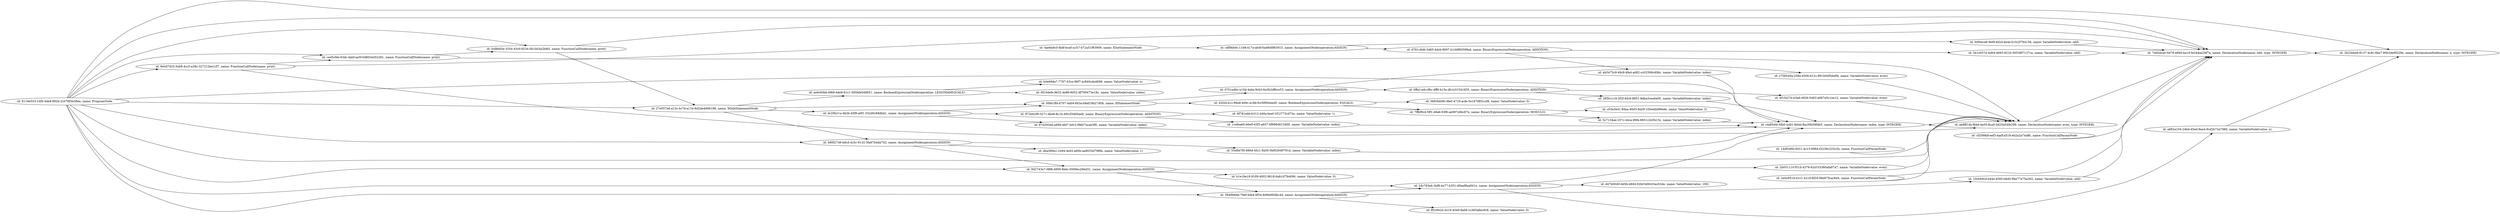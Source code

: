 digraph g {
	rankdir=LR
		"id: 0ffa1ceb-cfbc-4ff6-b15e-db1e31541605, name: BinaryExpressionNode(operation: ADDITION)" -> "id: 285b1c18-2f2f-4dc9-8851-8dba3ceebe00, name: VariableNode(value: index)"
		"id: 0ffa1ceb-cfbc-4ff6-b15e-db1e31541605, name: BinaryExpressionNode(operation: ADDITION)" -> "id: 4f1f427d-b3ad-4926-9483-a667e5c1ee12, name: VariableNode(value: even)"
		"id: aa9c60bb-6f69-4de9-81c1-585bfe549651, name: BooleanExpressionNode(operation: LESSTHANEQUALS)" -> "id: b0e69de7-7787-43ce-96f7-ac840cda4699, name: ValueNode(value: n)"
		"id: aa9c60bb-6f69-4de9-81c1-585bfe549651, name: BooleanExpressionNode(operation: LESSTHANEQUALS)" -> "id: 6f10defe-9632-4e86-8052-df709473e18c, name: ValueNode(value: index)"
		"id: 8116e553-14f0-4de8-892b-2c078f3b38ee, name: ProgramNode" -> "id: b80f2749-b8cd-4c5c-9132-3fa67b4da702, name: AssignmentNode(operation:ASSIGN)"
		"id: 8116e553-14f0-4de8-892b-2c078f3b38ee, name: ProgramNode" -> "id: 2b23eba9-8137-4c8c-9be7-90b3de9f229e, name: DeclarationNode(name: n, type: INTEGER)"
		"id: 8116e553-14f0-4de8-892b-2c078f3b38ee, name: ProgramNode" -> "id: ced5cfde-63dc-4abf-aa5f-0d8034452281, name: FunctionCallNode(name: print)"
		"id: 8116e553-14f0-4de8-892b-2c078f3b38ee, name: ProgramNode" -> "id: 8e0d7d25-5eb8-4cc5-a38c-327212be1cf7, name: FunctionCallNode(name: print)"
		"id: 8116e553-14f0-4de8-892b-2c078f3b38ee, name: ProgramNode" -> "id: 7de5dca0-0d78-489d-ba16-fa344ee28f7a, name: DeclarationNode(name: odd, type: INTEGER)"
		"id: 8116e553-14f0-4de8-892b-2c078f3b38ee, name: ProgramNode" -> "id: 24c783a4-2bf9-4a77-b351-d0ea8faa941e, name: AssignmentNode(operation:ASSIGN)"
		"id: 8116e553-14f0-4de8-892b-2c078f3b38ee, name: ProgramNode" -> "id: c4df54fe-5fb0-4491-8d4d-fba30b59f4b5, name: DeclarationNode(name: index, type: INTEGER)"
		"id: 8116e553-14f0-4de8-892b-2c078f3b38ee, name: ProgramNode" -> "id: 0cf8eb5e-3354-43c0-9234-0b1bb3a2bfe5, name: FunctionCallNode(name: print)"
		"id: 8116e553-14f0-4de8-892b-2c078f3b38ee, name: ProgramNode" -> "id: 27e057e6-a13c-4c7d-a11b-8d2de4696198, name: WhileStatementNode"
		"id: 8116e553-14f0-4de8-892b-2c078f3b38ee, name: ProgramNode" -> "id: ab8ff14b-f6dd-4a50-8ca5-0d25e04fe298, name: DeclarationNode(name: even, type: INTEGER)"
		"id: 8116e553-14f0-4de8-892b-2c078f3b38ee, name: ProgramNode" -> "id: 9d2743a7-08f6-4906-8ebc-0569ec26bd31, name: AssignmentNode(operation:ASSIGN)"
		"id: 8116e553-14f0-4de8-892b-2c078f3b38ee, name: ProgramNode" -> "id: 3949b6bb-79ef-4de4-9f34-8d9efd0dbc4d, name: AssignmentNode(operation:ASSIGN)"
		"id: cf2098df-eef3-4adf-a518-eb2a2a74affc, name: FunctionCallParamNode" -> "id: 7de5dca0-0d78-489d-ba16-fa344ee28f7a, name: DeclarationNode(name: odd, type: INTEGER)"
		"id: 1cefea60-b6e9-43f3-a657-0f996d013d00, name: VariableNode(value: index)" -> "id: c4df54fe-5fb0-4491-8d4d-fba30b59f4b5, name: DeclarationNode(name: index, type: INTEGER)"
		"id: 0cf8eb5e-3354-43c0-9234-0b1bb3a2bfe5, name: FunctionCallNode(name: print)" -> "id: 7de5dca0-0d78-489d-ba16-fa344ee28f7a, name: DeclarationNode(name: odd, type: INTEGER)"
		"id: 0cf8eb5e-3354-43c0-9234-0b1bb3a2bfe5, name: FunctionCallNode(name: print)" -> "id: 27e057e6-a13c-4c7d-a11b-8d2de4696198, name: WhileStatementNode"
		"id: 7ffbf9c4-5ff1-48a6-93f6-ae997c6bc87e, name: BinaryExpressionNode(operation: MODULO)" -> "id: c03a3e41-8daa-40d3-8a29-105eddd96ede, name: ValueNode(value: 2)"
		"id: 7ffbf9c4-5ff1-48a6-93f6-ae997c6bc87e, name: BinaryExpressionNode(operation: MODULO)" -> "id: 5c7134ae-257c-44ca-89fe-8851c2d3b15c, name: VariableNode(value: index)"
		"id: 872b62f8-3271-4be8-8c1b-49ccf3d60ae9, name: BinaryExpressionNode(operation: ADDITION)" -> "id: 9f781ebb-b312-440a-beef-1f12773cd72e, name: ValueNode(value: 1)"
		"id: 872b62f8-3271-4be8-8c1b-49ccf3d60ae9, name: BinaryExpressionNode(operation: ADDITION)" -> "id: 1cefea60-b6e9-43f3-a657-0f996d013d00, name: VariableNode(value: index)"
		"id: ab8ff14b-f6dd-4a50-8ca5-0d25e04fe298, name: DeclarationNode(name: even, type: INTEGER)" -> "id: 7de5dca0-0d78-489d-ba16-fa344ee28f7a, name: DeclarationNode(name: odd, type: INTEGER)"
		"id: 2b051110-f51d-4379-92cf-53380afa87a7, name: VariableNode(value: even)" -> "id: ab8ff14b-f6dd-4a50-8ca5-0d25e04fe298, name: DeclarationNode(name: even, type: INTEGER)"
		"id: 5c7134ae-257c-44ca-89fe-8851c2d3b15c, name: VariableNode(value: index)" -> "id: c4df54fe-5fb0-4491-8d4d-fba30b59f4b5, name: DeclarationNode(name: index, type: INTEGER)"
		"id: 4f1f427d-b3ad-4926-9483-a667e5c1ee12, name: VariableNode(value: even)" -> "id: ab8ff14b-f6dd-4a50-8ca5-0d25e04fe298, name: DeclarationNode(name: even, type: INTEGER)"
		"id: cdf9bb9c-1168-417a-ab4f-0ad848f63015, name: AssignmentNode(operation:ASSIGN)" -> "id: d781c9d6-5d65-4dcb-8007-b1d4f60599ad, name: BinaryExpressionNode(operation: ADDITION)"
		"id: cdf9bb9c-1168-417a-ab4f-0ad848f63015, name: AssignmentNode(operation:ASSIGN)" -> "id: 04f4eca6-9e9f-4d2d-ab4e-b1fc2f76d156, name: VariableNode(value: odd)"
		"id: 55d8d7f0-689d-45c1-8a50-0bf02649791d, name: VariableNode(value: index)" -> "id: c4df54fe-5fb0-4491-8d4d-fba30b59f4b5, name: DeclarationNode(name: index, type: INTEGER)"
		"id: c758540a-258a-450b-b12c-891b0d5bbdf4, name: VariableNode(value: even)" -> "id: ab8ff14b-f6dd-4a50-8ca5-0d25e04fe298, name: DeclarationNode(name: even, type: INTEGER)"
		"id: 14df3d6b-6021-4c15-8984-f2238c225c2b, name: FunctionCallParamNode" -> "id: ab8ff14b-f6dd-4a50-8ca5-0d25e04fe298, name: DeclarationNode(name: even, type: INTEGER)"
		"id: dc29b21a-4b2b-45f9-a0f1-332d0c68dbd1, name: AssignmentNode(operation:ASSIGN)" -> "id: 87d293dd-a89d-4fd7-b0c3-f9607acab3f0, name: VariableNode(value: index)"
		"id: dc29b21a-4b2b-45f9-a0f1-332d0c68dbd1, name: AssignmentNode(operation:ASSIGN)" -> "id: 0fd61ff4-d707-4a04-843a-b8af18b27d0b, name: IfStatementNode"
		"id: dc29b21a-4b2b-45f9-a0f1-332d0c68dbd1, name: AssignmentNode(operation:ASSIGN)" -> "id: 872b62f8-3271-4be8-8c1b-49ccf3d60ae9, name: BinaryExpressionNode(operation: ADDITION)"
		"id: 87d293dd-a89d-4fd7-b0c3-f9607acab3f0, name: VariableNode(value: index)" -> "id: c4df54fe-5fb0-4491-8d4d-fba30b59f4b5, name: DeclarationNode(name: index, type: INTEGER)"
		"id: 8e0d7d25-5eb8-4cc5-a38c-327212be1cf7, name: FunctionCallNode(name: print)" -> "id: ced5cfde-63dc-4abf-aa5f-0d8034452281, name: FunctionCallNode(name: print)"
		"id: 8e0d7d25-5eb8-4cc5-a38c-327212be1cf7, name: FunctionCallNode(name: print)" -> "id: 7de5dca0-0d78-489d-ba16-fa344ee28f7a, name: DeclarationNode(name: odd, type: INTEGER)"
		"id: 8e0d7d25-5eb8-4cc5-a38c-327212be1cf7, name: FunctionCallNode(name: print)" -> "id: ab8ff14b-f6dd-4a50-8ca5-0d25e04fe298, name: DeclarationNode(name: even, type: INTEGER)"
		"id: 0701edbc-a10d-4abe-9cb3-6a3b2dfbce53, name: AssignmentNode(operation:ASSIGN)" -> "id: 0ffa1ceb-cfbc-4ff6-b15e-db1e31541605, name: BinaryExpressionNode(operation: ADDITION)"
		"id: 0701edbc-a10d-4abe-9cb3-6a3b2dfbce53, name: AssignmentNode(operation:ASSIGN)" -> "id: c758540a-258a-450b-b12c-891b0d5bbdf4, name: VariableNode(value: even)"
		"id: d781c9d6-5d65-4dcb-8007-b1d4f60599ad, name: BinaryExpressionNode(operation: ADDITION)" -> "id: ab5475c9-49c8-4fa4-ad92-cc03306cd0bc, name: VariableNode(value: index)"
		"id: d781c9d6-5d65-4dcb-8007-b1d4f60599ad, name: BinaryExpressionNode(operation: ADDITION)" -> "id: 5e1c057d-4d64-4693-821b-36538f7137ca, name: VariableNode(value: odd)"
		"id: 24c783a4-2bf9-4a77-b351-d0ea8faa941e, name: AssignmentNode(operation:ASSIGN)" -> "id: d47b0040-dd5b-480d-92bf-6d9c03ac02de, name: ValueNode(value: 100)"
		"id: 24c783a4-2bf9-4a77-b351-d0ea8faa941e, name: AssignmentNode(operation:ASSIGN)" -> "id: c4df54fe-5fb0-4491-8d4d-fba30b59f4b5, name: DeclarationNode(name: index, type: INTEGER)"
		"id: 24c783a4-2bf9-4a77-b351-d0ea8faa941e, name: AssignmentNode(operation:ASSIGN)" -> "id: a882a104-24bd-45ed-9aa4-9cd2b72a7985, name: VariableNode(value: n)"
		"id: 04f4eca6-9e9f-4d2d-ab4e-b1fc2f76d156, name: VariableNode(value: odd)" -> "id: 7de5dca0-0d78-489d-ba16-fa344ee28f7a, name: DeclarationNode(name: odd, type: INTEGER)"
		"id: 4204241c-96a8-469c-a18b-fcc5f9944ed0, name: BooleanExpressionNode(operation: EQUALS)" -> "id: 0683bb98-c8e0-4716-acfe-5e187d83ccd9, name: ValueNode(value: 0)"
		"id: 4204241c-96a8-469c-a18b-fcc5f9944ed0, name: BooleanExpressionNode(operation: EQUALS)" -> "id: 7ffbf9c4-5ff1-48a6-93f6-ae997c6bc87e, name: BinaryExpressionNode(operation: MODULO)"
		"id: 285b1c18-2f2f-4dc9-8851-8dba3ceebe00, name: VariableNode(value: index)" -> "id: c4df54fe-5fb0-4491-8d4d-fba30b59f4b5, name: DeclarationNode(name: index, type: INTEGER)"
		"id: ab5475c9-49c8-4fa4-ad92-cc03306cd0bc, name: VariableNode(value: index)" -> "id: c4df54fe-5fb0-4491-8d4d-fba30b59f4b5, name: DeclarationNode(name: index, type: INTEGER)"
		"id: b80f2749-b8cd-4c5c-9132-3fa67b4da702, name: AssignmentNode(operation:ASSIGN)" -> "id: dba589a1-2494-4e02-a60b-aa8033d79f6b, name: ValueNode(value: 1)"
		"id: b80f2749-b8cd-4c5c-9132-3fa67b4da702, name: AssignmentNode(operation:ASSIGN)" -> "id: 9d2743a7-08f6-4906-8ebc-0569ec26bd31, name: AssignmentNode(operation:ASSIGN)"
		"id: b80f2749-b8cd-4c5c-9132-3fa67b4da702, name: AssignmentNode(operation:ASSIGN)" -> "id: 55d8d7f0-689d-45c1-8a50-0bf02649791d, name: VariableNode(value: index)"
		"id: 0fd61ff4-d707-4a04-843a-b8af18b27d0b, name: IfStatementNode" -> "id: 0701edbc-a10d-4abe-9cb3-6a3b2dfbce53, name: AssignmentNode(operation:ASSIGN)"
		"id: 0fd61ff4-d707-4a04-843a-b8af18b27d0b, name: IfStatementNode" -> "id: 4204241c-96a8-469c-a18b-fcc5f9944ed0, name: BooleanExpressionNode(operation: EQUALS)"
		"id: 7de5dca0-0d78-489d-ba16-fa344ee28f7a, name: DeclarationNode(name: odd, type: INTEGER)" -> "id: 2b23eba9-8137-4c8c-9be7-90b3de9f229e, name: DeclarationNode(name: n, type: INTEGER)"
		"id: c4df54fe-5fb0-4491-8d4d-fba30b59f4b5, name: DeclarationNode(name: index, type: INTEGER)" -> "id: ab8ff14b-f6dd-4a50-8ca5-0d25e04fe298, name: DeclarationNode(name: even, type: INTEGER)"
		"id: 27e057e6-a13c-4c7d-a11b-8d2de4696198, name: WhileStatementNode" -> "id: aa9c60bb-6f69-4de9-81c1-585bfe549651, name: BooleanExpressionNode(operation: LESSTHANEQUALS)"
		"id: 27e057e6-a13c-4c7d-a11b-8d2de4696198, name: WhileStatementNode" -> "id: b80f2749-b8cd-4c5c-9132-3fa67b4da702, name: AssignmentNode(operation:ASSIGN)"
		"id: 27e057e6-a13c-4c7d-a11b-8d2de4696198, name: WhileStatementNode" -> "id: dc29b21a-4b2b-45f9-a0f1-332d0c68dbd1, name: AssignmentNode(operation:ASSIGN)"
		"id: 27e057e6-a13c-4c7d-a11b-8d2de4696198, name: WhileStatementNode" -> "id: 0fd61ff4-d707-4a04-843a-b8af18b27d0b, name: IfStatementNode"
		"id: 9d2743a7-08f6-4906-8ebc-0569ec26bd31, name: AssignmentNode(operation:ASSIGN)" -> "id: 2b051110-f51d-4379-92cf-53380afa87a7, name: VariableNode(value: even)"
		"id: 9d2743a7-08f6-4906-8ebc-0569ec26bd31, name: AssignmentNode(operation:ASSIGN)" -> "id: b1e18e18-9189-4002-8618-6ab1d7fe4f46, name: ValueNode(value: 0)"
		"id: 9d2743a7-08f6-4906-8ebc-0569ec26bd31, name: AssignmentNode(operation:ASSIGN)" -> "id: 3949b6bb-79ef-4de4-9f34-8d9efd0dbc4d, name: AssignmentNode(operation:ASSIGN)"
		"id: 10cb49cd-e44e-4560-b6d0-9be77a75a362, name: VariableNode(value: odd)" -> "id: 7de5dca0-0d78-489d-ba16-fa344ee28f7a, name: DeclarationNode(name: odd, type: INTEGER)"
		"id: 4ae6a8c0-fbdf-4ca0-a1b7-b72a51f83909, name: ElseStatementNode" -> "id: cdf9bb9c-1168-417a-ab4f-0ad848f63015, name: AssignmentNode(operation:ASSIGN)"
		"id: ced5cfde-63dc-4abf-aa5f-0d8034452281, name: FunctionCallNode(name: print)" -> "id: 0cf8eb5e-3354-43c0-9234-0b1bb3a2bfe5, name: FunctionCallNode(name: print)"
		"id: ced5cfde-63dc-4abf-aa5f-0d8034452281, name: FunctionCallNode(name: print)" -> "id: ab8ff14b-f6dd-4a50-8ca5-0d25e04fe298, name: DeclarationNode(name: even, type: INTEGER)"
		"id: 5e1c057d-4d64-4693-821b-36538f7137ca, name: VariableNode(value: odd)" -> "id: 7de5dca0-0d78-489d-ba16-fa344ee28f7a, name: DeclarationNode(name: odd, type: INTEGER)"
		"id: a882a104-24bd-45ed-9aa4-9cd2b72a7985, name: VariableNode(value: n)" -> "id: 2b23eba9-8137-4c8c-9be7-90b3de9f229e, name: DeclarationNode(name: n, type: INTEGER)"
		"id: 2e0c951d-b1c1-4218-8f2d-98d07fcac8d4, name: FunctionCallParamNode" -> "id: 7de5dca0-0d78-489d-ba16-fa344ee28f7a, name: DeclarationNode(name: odd, type: INTEGER)"
		"id: 2e0c951d-b1c1-4218-8f2d-98d07fcac8d4, name: FunctionCallParamNode" -> "id: ab8ff14b-f6dd-4a50-8ca5-0d25e04fe298, name: DeclarationNode(name: even, type: INTEGER)"
		"id: 3949b6bb-79ef-4de4-9f34-8d9efd0dbc4d, name: AssignmentNode(operation:ASSIGN)" -> "id: 10cb49cd-e44e-4560-b6d0-9be77a75a362, name: VariableNode(value: odd)"
		"id: 3949b6bb-79ef-4de4-9f34-8d9efd0dbc4d, name: AssignmentNode(operation:ASSIGN)" -> "id: 24c783a4-2bf9-4a77-b351-d0ea8faa941e, name: AssignmentNode(operation:ASSIGN)"
		"id: 3949b6bb-79ef-4de4-9f34-8d9efd0dbc4d, name: AssignmentNode(operation:ASSIGN)" -> "id: ff2c842d-2e19-4049-8a66-cc365a6ec9c8, name: ValueNode(value: 0)"
}